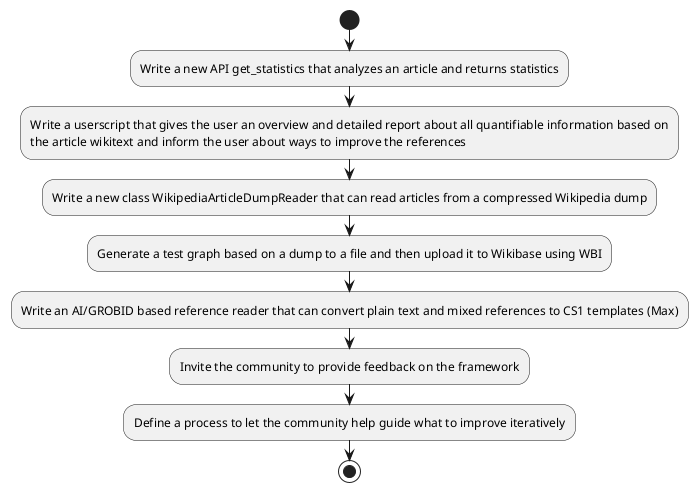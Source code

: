 @startuml
'https://plantuml.com/activity-diagram-beta

start
:Write a new API get_statistics that analyzes an article and returns statistics;
:Write a userscript that gives the user an overview and detailed report about all quantifiable information based on
the article wikitext and inform the user about ways to improve the references;
:Write a new class WikipediaArticleDumpReader that can read articles from a compressed Wikipedia dump;
:Generate a test graph based on a dump to a file and then upload it to Wikibase using WBI;
:Write an AI/GROBID based reference reader that can convert plain text and mixed references to CS1 templates (Max);
:Invite the community to provide feedback on the framework;
:Define a process to let the community help guide what to improve iteratively;
stop

@enduml
